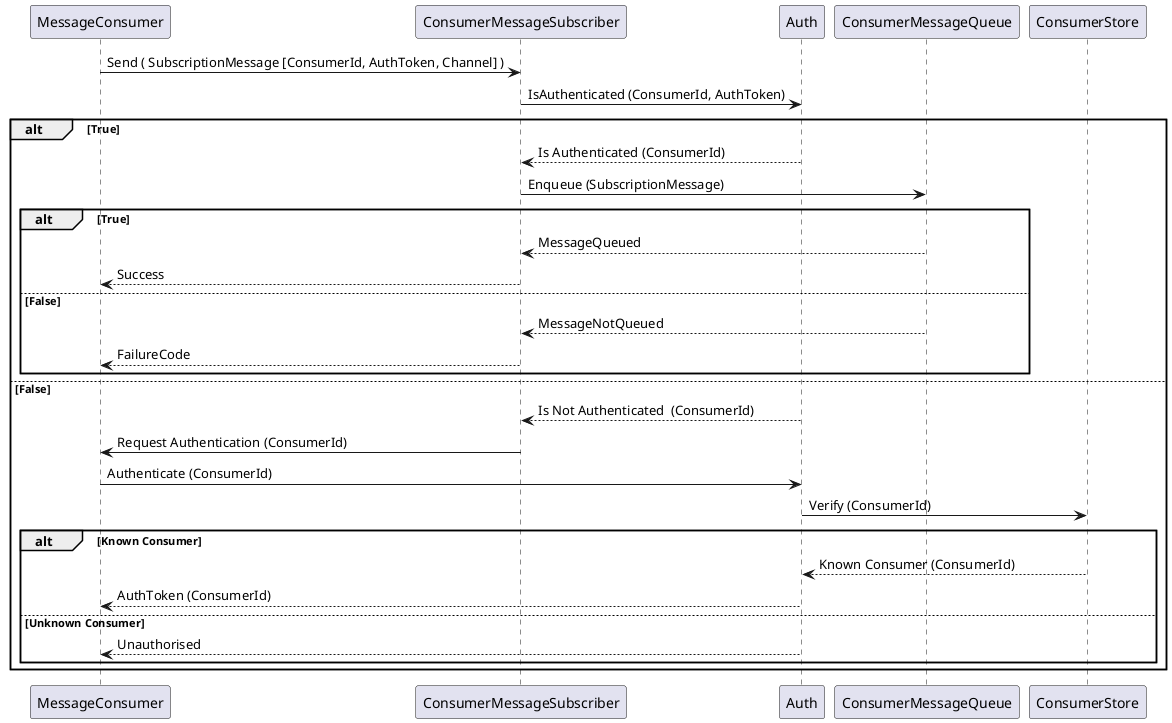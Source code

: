 @startuml architecture_overview

MessageConsumer -> ConsumerMessageSubscriber: Send ( SubscriptionMessage [ConsumerId, AuthToken, Channel] )
ConsumerMessageSubscriber -> Auth: IsAuthenticated (ConsumerId, AuthToken)
alt True
    Auth --> ConsumerMessageSubscriber: Is Authenticated (ConsumerId)
    ConsumerMessageSubscriber -> ConsumerMessageQueue: Enqueue (SubscriptionMessage)
    alt True
        ConsumerMessageQueue --> ConsumerMessageSubscriber: MessageQueued
        ConsumerMessageSubscriber --> MessageConsumer: Success
    else False
        ConsumerMessageQueue --> ConsumerMessageSubscriber: MessageNotQueued
        ConsumerMessageSubscriber --> MessageConsumer: FailureCode
    end
else False
    Auth --> ConsumerMessageSubscriber: Is Not Authenticated  (ConsumerId)
    ConsumerMessageSubscriber -> MessageConsumer: Request Authentication (ConsumerId)
    MessageConsumer -> Auth: Authenticate (ConsumerId)
    Auth -> ConsumerStore: Verify (ConsumerId)
    alt Known Consumer
        ConsumerStore --> Auth: Known Consumer (ConsumerId)
        Auth --> MessageConsumer: AuthToken (ConsumerId)
    else Unknown Consumer
        Auth --> MessageConsumer: Unauthorised
    end
end

@enduml